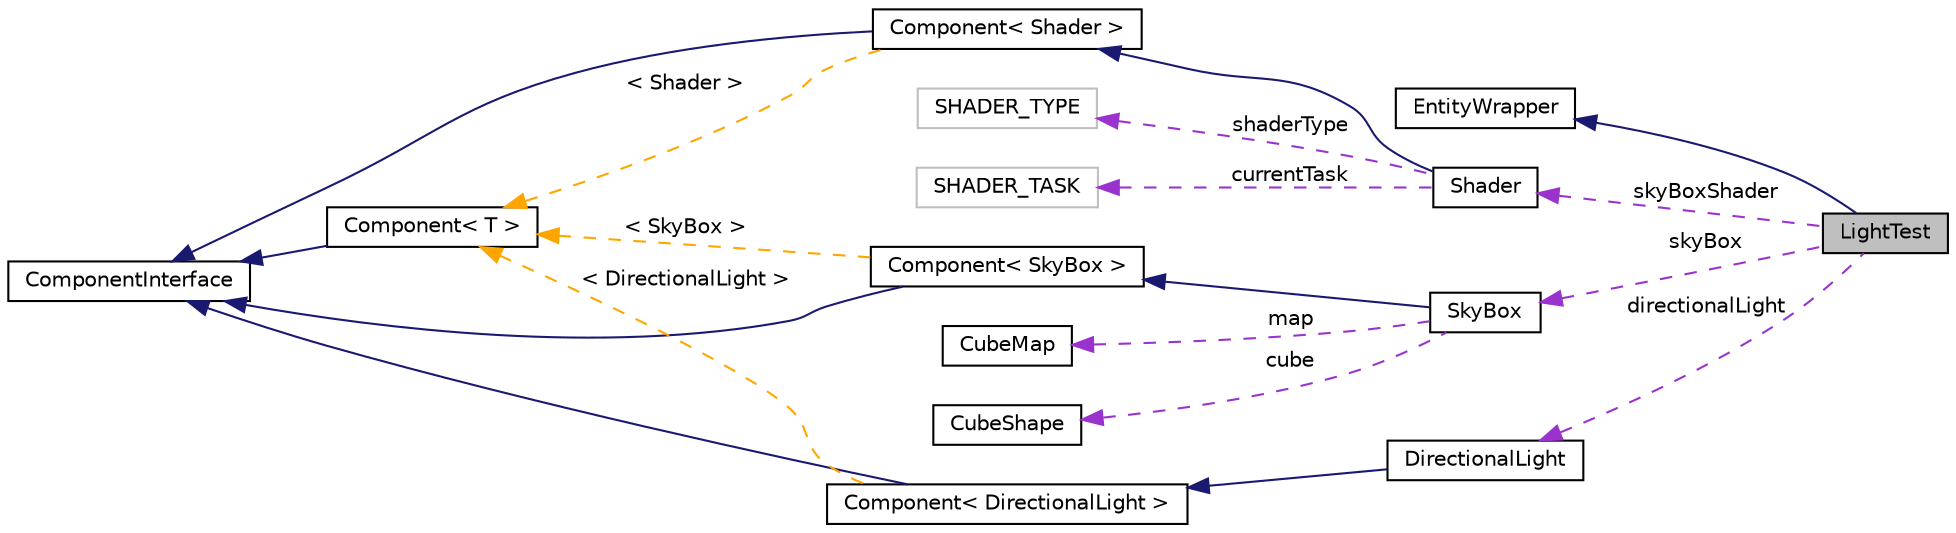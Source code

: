 digraph "LightTest"
{
 // INTERACTIVE_SVG=YES
 // LATEX_PDF_SIZE
  edge [fontname="Helvetica",fontsize="10",labelfontname="Helvetica",labelfontsize="10"];
  node [fontname="Helvetica",fontsize="10",shape=record];
  rankdir="LR";
  Node1 [label="LightTest",height=0.2,width=0.4,color="black", fillcolor="grey75", style="filled", fontcolor="black",tooltip=" "];
  Node2 -> Node1 [dir="back",color="midnightblue",fontsize="10",style="solid",fontname="Helvetica"];
  Node2 [label="EntityWrapper",height=0.2,width=0.4,color="black", fillcolor="white", style="filled",URL="$d3/d43/class_entity_wrapper.html",tooltip=" "];
  Node3 -> Node1 [dir="back",color="darkorchid3",fontsize="10",style="dashed",label=" skyBoxShader" ,fontname="Helvetica"];
  Node3 [label="Shader",height=0.2,width=0.4,color="black", fillcolor="white", style="filled",URL="$d1/d51/class_shader.html",tooltip=" "];
  Node4 -> Node3 [dir="back",color="midnightblue",fontsize="10",style="solid",fontname="Helvetica"];
  Node4 [label="Component\< Shader \>",height=0.2,width=0.4,color="black", fillcolor="white", style="filled",URL="$d2/d00/class_component.html",tooltip=" "];
  Node5 -> Node4 [dir="back",color="midnightblue",fontsize="10",style="solid",fontname="Helvetica"];
  Node5 [label="ComponentInterface",height=0.2,width=0.4,color="black", fillcolor="white", style="filled",URL="$d5/d79/class_component_interface.html",tooltip=" "];
  Node6 -> Node4 [dir="back",color="orange",fontsize="10",style="dashed",label=" \< Shader \>" ,fontname="Helvetica"];
  Node6 [label="Component\< T \>",height=0.2,width=0.4,color="black", fillcolor="white", style="filled",URL="$d2/d00/class_component.html",tooltip=" "];
  Node5 -> Node6 [dir="back",color="midnightblue",fontsize="10",style="solid",fontname="Helvetica"];
  Node7 -> Node3 [dir="back",color="darkorchid3",fontsize="10",style="dashed",label=" shaderType" ,fontname="Helvetica"];
  Node7 [label="SHADER_TYPE",height=0.2,width=0.4,color="grey75", fillcolor="white", style="filled",tooltip=" "];
  Node8 -> Node3 [dir="back",color="darkorchid3",fontsize="10",style="dashed",label=" currentTask" ,fontname="Helvetica"];
  Node8 [label="SHADER_TASK",height=0.2,width=0.4,color="grey75", fillcolor="white", style="filled",tooltip=" "];
  Node9 -> Node1 [dir="back",color="darkorchid3",fontsize="10",style="dashed",label=" skyBox" ,fontname="Helvetica"];
  Node9 [label="SkyBox",height=0.2,width=0.4,color="black", fillcolor="white", style="filled",URL="$de/dda/class_sky_box.html",tooltip=" "];
  Node10 -> Node9 [dir="back",color="midnightblue",fontsize="10",style="solid",fontname="Helvetica"];
  Node10 [label="Component\< SkyBox \>",height=0.2,width=0.4,color="black", fillcolor="white", style="filled",URL="$d2/d00/class_component.html",tooltip=" "];
  Node5 -> Node10 [dir="back",color="midnightblue",fontsize="10",style="solid",fontname="Helvetica"];
  Node6 -> Node10 [dir="back",color="orange",fontsize="10",style="dashed",label=" \< SkyBox \>" ,fontname="Helvetica"];
  Node11 -> Node9 [dir="back",color="darkorchid3",fontsize="10",style="dashed",label=" map" ,fontname="Helvetica"];
  Node11 [label="CubeMap",height=0.2,width=0.4,color="black", fillcolor="white", style="filled",URL="$d6/d1e/class_cube_map.html",tooltip=" "];
  Node12 -> Node9 [dir="back",color="darkorchid3",fontsize="10",style="dashed",label=" cube" ,fontname="Helvetica"];
  Node12 [label="CubeShape",height=0.2,width=0.4,color="black", fillcolor="white", style="filled",URL="$d5/db4/class_cube_shape.html",tooltip=" "];
  Node13 -> Node1 [dir="back",color="darkorchid3",fontsize="10",style="dashed",label=" directionalLight" ,fontname="Helvetica"];
  Node13 [label="DirectionalLight",height=0.2,width=0.4,color="black", fillcolor="white", style="filled",URL="$de/db5/struct_directional_light.html",tooltip=" "];
  Node14 -> Node13 [dir="back",color="midnightblue",fontsize="10",style="solid",fontname="Helvetica"];
  Node14 [label="Component\< DirectionalLight \>",height=0.2,width=0.4,color="black", fillcolor="white", style="filled",URL="$d2/d00/class_component.html",tooltip=" "];
  Node5 -> Node14 [dir="back",color="midnightblue",fontsize="10",style="solid",fontname="Helvetica"];
  Node6 -> Node14 [dir="back",color="orange",fontsize="10",style="dashed",label=" \< DirectionalLight \>" ,fontname="Helvetica"];
}
